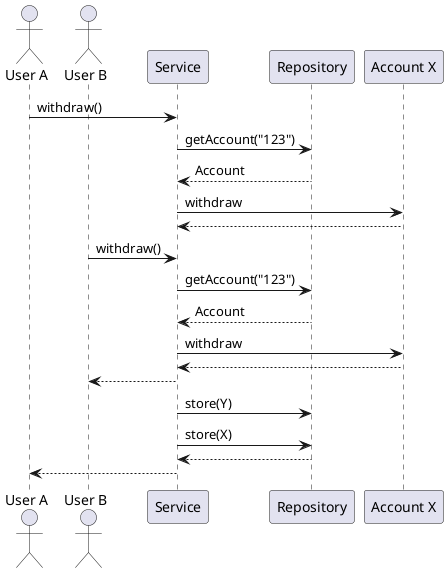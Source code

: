 @startuml

actor "User A" as U1
actor "User B" as U2
participant "Service" as S
participant "Repository" as R
participant "Account X" as A

U1 -> S: withdraw()
S -> R: getAccount("123")
S <-- R: Account
S -> A: withdraw
S <-- A:

U2 -> S: withdraw()
S -> R: getAccount("123")
S <-- R: Account
S -> A: withdraw
S <-- A:
U2 <-- S:

S -> R: store(Y)

S -> R: store(X)
S <-- R:
U1 <-- S:

@enduml